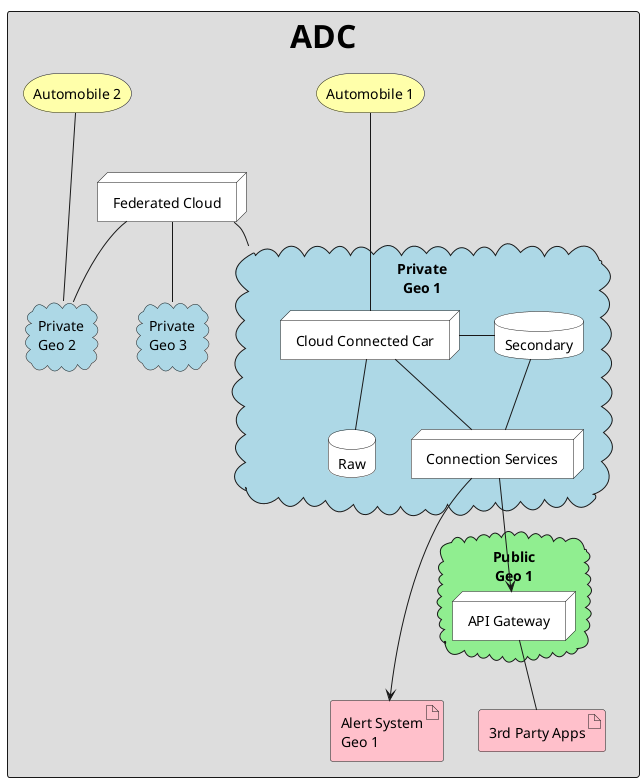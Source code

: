 @startuml

rectangle <size:32>ADC</size> #dddddd {
  storage "Automobile 1" as Car1 #ffffaa
  storage "Automobile 2" as Car2 #ffffaa
  cloud "Private\nGeo 1" as Cloud1 #lightblue {
    node "Connection Services" as CS #ffffff
    node "Cloud Connected Car" as C3 #ffffff
    C3 - CS
    database "Raw" #ffffff
    database "Secondary" #ffffff
    C3 -- Raw
    C3 - Secondary
    Secondary -- CS
  }
  cloud "Private\nGeo 2" as Cloud2 #lightblue {
  }
  cloud "Private\nGeo 3" as Cloud3 #lightblue {
  }
  cloud "Public\nGeo 1" as PG1 #lightgreen {
    node "API Gateway" as AG #ffffff
  }
  CS --> AG
  node "Federated Cloud" as FC #ffffff
  artifact "Alert System\nGeo 1" as AS1 #pink
  artifact "3rd Party Apps" as PA3 #pink

  Car1 --- C3
  AG -- PA3
  CS ---> AS1
  Car2 --- Cloud2

  FC -- Cloud1
  FC -- Cloud2
  FC -- Cloud3
}

@enduml

